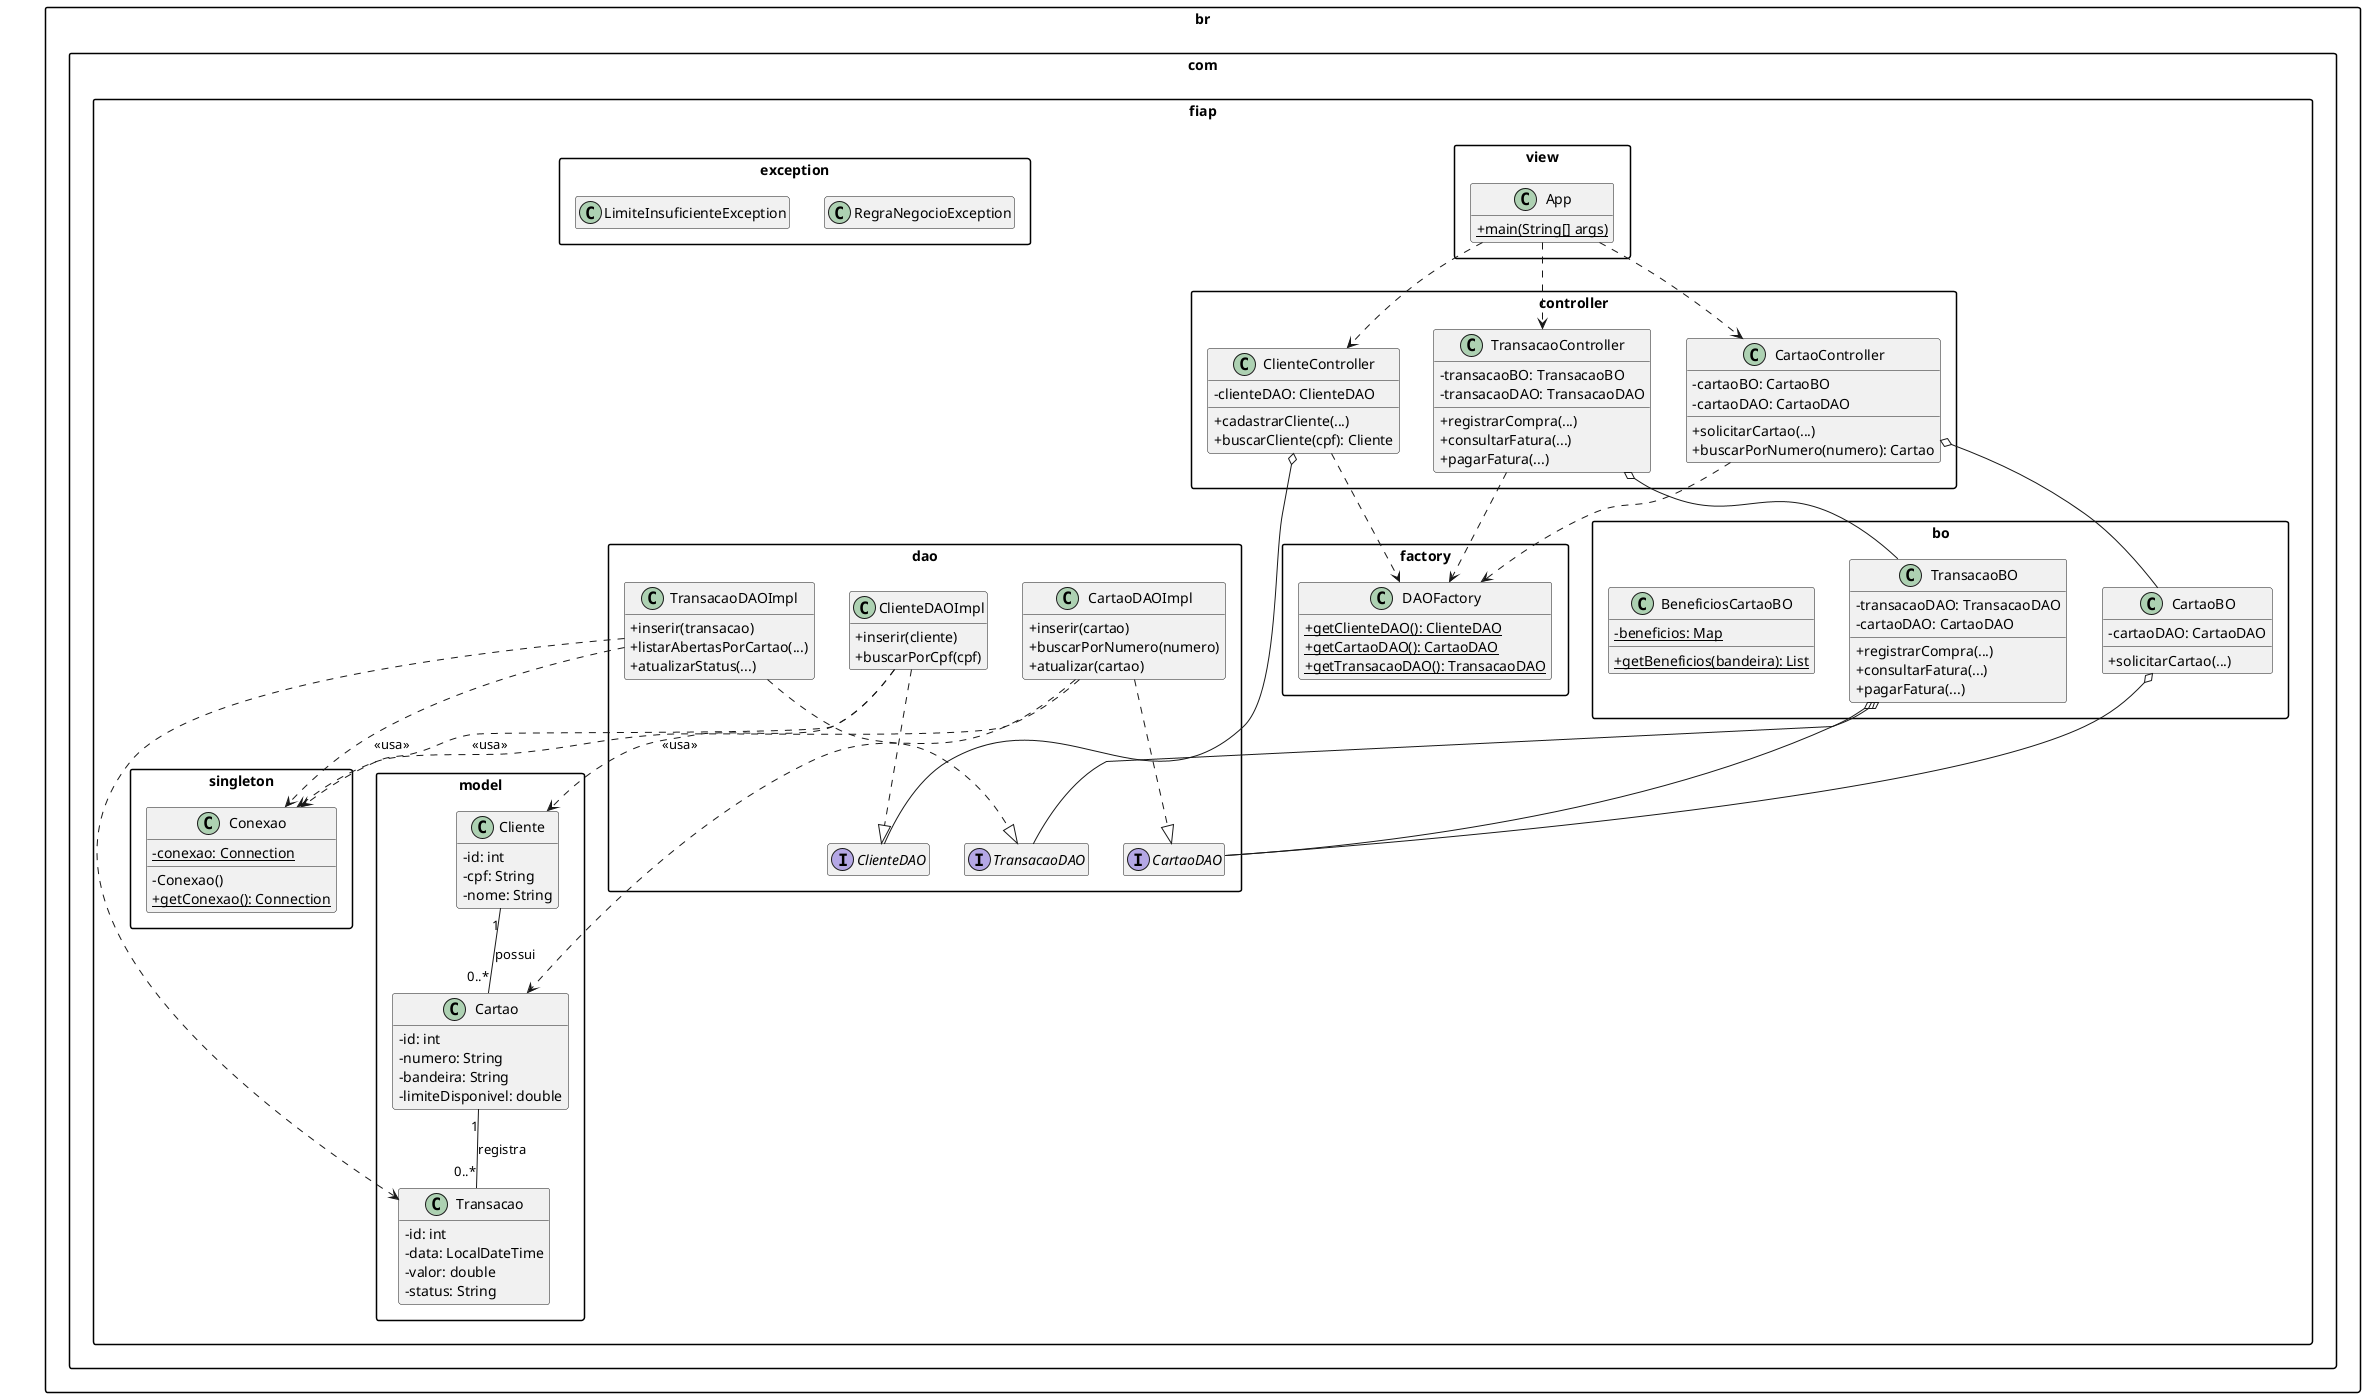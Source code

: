 @startuml
' Configurações para melhorar a aparência
skinparam classAttributeIconSize 0
skinparam packageStyle rect
hide empty members

' --- PACOTE VIEW ---
package "br.com.fiap.view" {
    class App {
        + {static} main(String[] args)
    }
}

' --- PACOTE CONTROLLER ---
package "br.com.fiap.controller" {
    class ClienteController {
        - clienteDAO: ClienteDAO
        + cadastrarCliente(...)
        + buscarCliente(cpf): Cliente
    }
    class CartaoController {
        - cartaoBO: CartaoBO
        - cartaoDAO: CartaoDAO
        + solicitarCartao(...)
        + buscarPorNumero(numero): Cartao
    }
    class TransacaoController {
        - transacaoBO: TransacaoBO
        - transacaoDAO: TransacaoDAO
        + registrarCompra(...)
        + consultarFatura(...)
        + pagarFatura(...)
    }
}

' --- PACOTE BUSINESS OBJECT (BO) ---
package "br.com.fiap.bo" {
    class CartaoBO {
        - cartaoDAO: CartaoDAO
        + solicitarCartao(...)
    }
    class TransacaoBO {
        - transacaoDAO: TransacaoDAO
        - cartaoDAO: CartaoDAO
        + registrarCompra(...)
        + consultarFatura(...)
        + pagarFatura(...)
    }
    class BeneficiosCartaoBO {
        - {static} beneficios: Map
        + {static} getBeneficios(bandeira): List
    }
}

' --- PACOTE DAO (Interfaces e Implementações) ---
package "br.com.fiap.dao" {
    interface ClienteDAO
    interface CartaoDAO
    interface TransacaoDAO

    class ClienteDAOImpl {
        + inserir(cliente)
        + buscarPorCpf(cpf)
    }
    class CartaoDAOImpl {
        + inserir(cartao)
        + buscarPorNumero(numero)
        + atualizar(cartao)
    }
    class TransacaoDAOImpl {
        + inserir(transacao)
        + listarAbertasPorCartao(...)
        + atualizarStatus(...)
    }
}

' --- PACOTE MODEL ---
package "br.com.fiap.model" {
    class Cliente {
      - id: int
      - cpf: String
      - nome: String
    }
    class Cartao {
      - id: int
      - numero: String
      - bandeira: String
      - limiteDisponivel: double
    }
    class Transacao {
      - id: int
      - data: LocalDateTime
      - valor: double
      - status: String
    }
}

' --- PACOTES DE PADRÕES E EXCEÇÕES ---
package "br.com.fiap.factory" {
    class DAOFactory {
        + {static} getClienteDAO(): ClienteDAO
        + {static} getCartaoDAO(): CartaoDAO
        + {static} getTransacaoDAO(): TransacaoDAO
    }
}

package "br.com.fiap.singleton" {
    class Conexao {
        - {static} conexao: Connection
        - Conexao()
        + {static} getConexao(): Connection
    }
}

package "br.com.fiap.exception" {
    class RegraNegocioException
    class LimiteInsuficienteException
    ' ... outras exceções ...
}


' --- RELACIONAMENTOS ---

' View -> Controller
App ..> ClienteController
App ..> CartaoController
App ..> TransacaoController

' Controller -> BO e Factory
ClienteController ..> DAOFactory
ClienteController o-- ClienteDAO
CartaoController ..> DAOFactory
CartaoController o-- CartaoBO
TransacaoController ..> DAOFactory
TransacaoController o-- TransacaoBO

' BO -> DAO (Interfaces)
CartaoBO o-- CartaoDAO
TransacaoBO o-- TransacaoDAO
TransacaoBO o-- CartaoDAO

' Realização (Implementação de Interfaces)
ClienteDAOImpl ..|> ClienteDAO
CartaoDAOImpl ..|> CartaoDAO
TransacaoDAOImpl ..|> TransacaoDAO

' DAOImpl -> Singleton e Model
ClienteDAOImpl ..> Conexao : <<usa>>
ClienteDAOImpl ..> Cliente
CartaoDAOImpl ..> Conexao : <<usa>>
CartaoDAOImpl ..> Cartao
TransacaoDAOImpl ..> Conexao : <<usa>>
TransacaoDAOImpl ..> Transacao

' Associações entre Models
Cliente "1" -- "0..*" Cartao : possui
Cartao "1" -- "0..*" Transacao : registra

@enduml